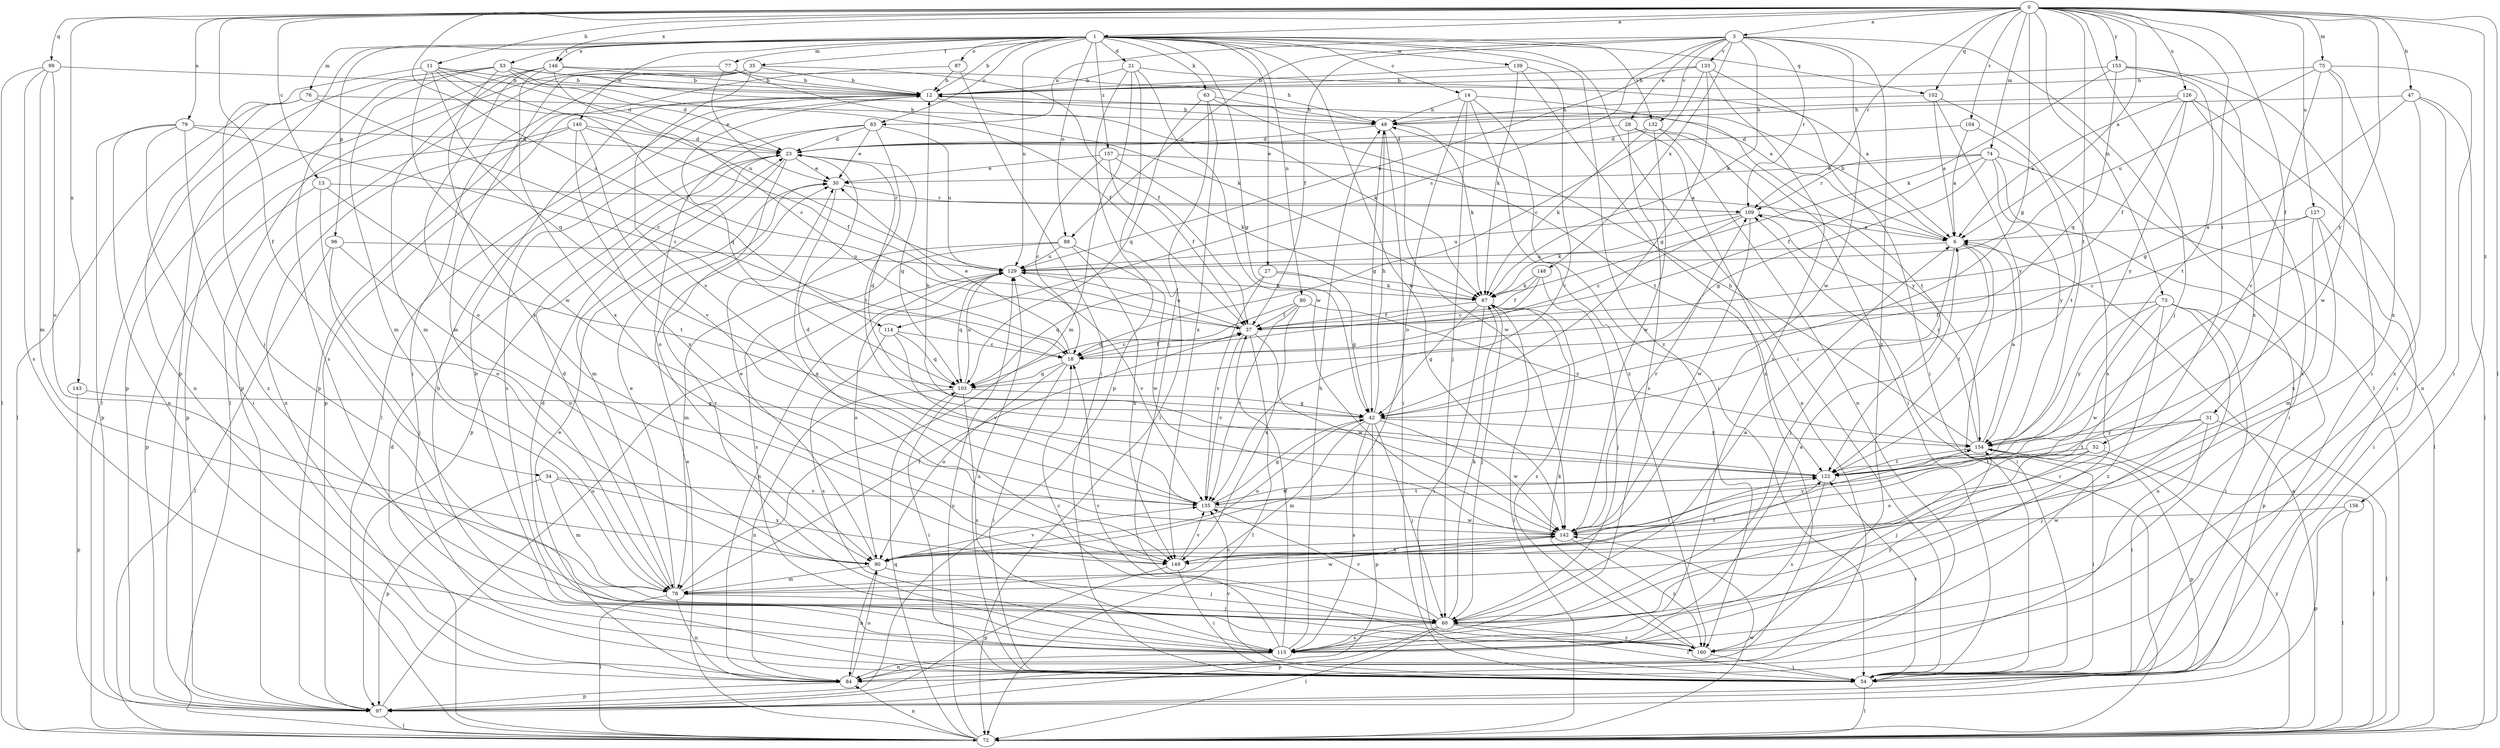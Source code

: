 strict digraph  {
0;
1;
3;
6;
11;
12;
13;
14;
18;
21;
23;
27;
28;
30;
31;
34;
35;
37;
42;
47;
48;
52;
53;
54;
60;
63;
67;
72;
73;
74;
75;
76;
77;
78;
79;
80;
83;
84;
87;
88;
90;
96;
97;
99;
102;
103;
104;
109;
114;
115;
122;
126;
127;
129;
132;
133;
135;
139;
140;
142;
143;
146;
148;
149;
153;
154;
156;
157;
160;
0 -> 1  [label=a];
0 -> 3  [label=a];
0 -> 6  [label=a];
0 -> 11  [label=b];
0 -> 13  [label=c];
0 -> 31  [label=f];
0 -> 34  [label=f];
0 -> 42  [label=g];
0 -> 47  [label=h];
0 -> 52  [label=i];
0 -> 60  [label=j];
0 -> 72  [label=l];
0 -> 73  [label=m];
0 -> 74  [label=m];
0 -> 75  [label=m];
0 -> 79  [label=n];
0 -> 99  [label=q];
0 -> 102  [label=q];
0 -> 104  [label=r];
0 -> 109  [label=r];
0 -> 114  [label=s];
0 -> 122  [label=t];
0 -> 126  [label=u];
0 -> 127  [label=u];
0 -> 143  [label=x];
0 -> 146  [label=x];
0 -> 153  [label=y];
0 -> 154  [label=y];
0 -> 156  [label=z];
1 -> 12  [label=b];
1 -> 14  [label=c];
1 -> 21  [label=d];
1 -> 27  [label=e];
1 -> 35  [label=f];
1 -> 42  [label=g];
1 -> 53  [label=i];
1 -> 54  [label=i];
1 -> 63  [label=k];
1 -> 76  [label=m];
1 -> 77  [label=m];
1 -> 80  [label=n];
1 -> 83  [label=n];
1 -> 87  [label=o];
1 -> 88  [label=o];
1 -> 96  [label=p];
1 -> 97  [label=p];
1 -> 102  [label=q];
1 -> 129  [label=u];
1 -> 132  [label=v];
1 -> 139  [label=w];
1 -> 140  [label=w];
1 -> 142  [label=w];
1 -> 146  [label=x];
1 -> 157  [label=z];
1 -> 160  [label=z];
3 -> 28  [label=e];
3 -> 37  [label=f];
3 -> 67  [label=k];
3 -> 72  [label=l];
3 -> 83  [label=n];
3 -> 88  [label=o];
3 -> 109  [label=r];
3 -> 114  [label=s];
3 -> 132  [label=v];
3 -> 133  [label=v];
3 -> 142  [label=w];
3 -> 148  [label=x];
3 -> 160  [label=z];
6 -> 12  [label=b];
6 -> 54  [label=i];
6 -> 60  [label=j];
6 -> 122  [label=t];
6 -> 129  [label=u];
11 -> 12  [label=b];
11 -> 23  [label=d];
11 -> 37  [label=f];
11 -> 60  [label=j];
11 -> 103  [label=q];
11 -> 129  [label=u];
11 -> 142  [label=w];
12 -> 48  [label=h];
12 -> 67  [label=k];
12 -> 72  [label=l];
12 -> 97  [label=p];
12 -> 103  [label=q];
13 -> 90  [label=o];
13 -> 97  [label=p];
13 -> 109  [label=r];
13 -> 122  [label=t];
14 -> 48  [label=h];
14 -> 54  [label=i];
14 -> 60  [label=j];
14 -> 90  [label=o];
14 -> 122  [label=t];
14 -> 160  [label=z];
18 -> 30  [label=e];
18 -> 37  [label=f];
18 -> 54  [label=i];
18 -> 90  [label=o];
18 -> 103  [label=q];
21 -> 6  [label=a];
21 -> 12  [label=b];
21 -> 60  [label=j];
21 -> 78  [label=m];
21 -> 97  [label=p];
21 -> 142  [label=w];
23 -> 30  [label=e];
23 -> 78  [label=m];
23 -> 97  [label=p];
23 -> 103  [label=q];
23 -> 160  [label=z];
27 -> 42  [label=g];
27 -> 67  [label=k];
27 -> 103  [label=q];
27 -> 135  [label=v];
28 -> 23  [label=d];
28 -> 84  [label=n];
28 -> 115  [label=s];
28 -> 154  [label=y];
30 -> 109  [label=r];
30 -> 149  [label=x];
31 -> 54  [label=i];
31 -> 60  [label=j];
31 -> 72  [label=l];
31 -> 122  [label=t];
31 -> 154  [label=y];
34 -> 78  [label=m];
34 -> 97  [label=p];
34 -> 135  [label=v];
34 -> 149  [label=x];
35 -> 12  [label=b];
35 -> 37  [label=f];
35 -> 54  [label=i];
35 -> 78  [label=m];
35 -> 97  [label=p];
35 -> 135  [label=v];
37 -> 18  [label=c];
37 -> 72  [label=l];
37 -> 129  [label=u];
37 -> 135  [label=v];
37 -> 142  [label=w];
42 -> 23  [label=d];
42 -> 48  [label=h];
42 -> 60  [label=j];
42 -> 78  [label=m];
42 -> 90  [label=o];
42 -> 97  [label=p];
42 -> 115  [label=s];
42 -> 142  [label=w];
42 -> 154  [label=y];
47 -> 42  [label=g];
47 -> 48  [label=h];
47 -> 72  [label=l];
47 -> 84  [label=n];
47 -> 160  [label=z];
48 -> 23  [label=d];
48 -> 42  [label=g];
48 -> 54  [label=i];
48 -> 67  [label=k];
48 -> 142  [label=w];
52 -> 60  [label=j];
52 -> 72  [label=l];
52 -> 90  [label=o];
52 -> 122  [label=t];
53 -> 6  [label=a];
53 -> 12  [label=b];
53 -> 23  [label=d];
53 -> 37  [label=f];
53 -> 72  [label=l];
53 -> 78  [label=m];
53 -> 115  [label=s];
53 -> 149  [label=x];
54 -> 12  [label=b];
54 -> 72  [label=l];
54 -> 122  [label=t];
54 -> 129  [label=u];
54 -> 135  [label=v];
60 -> 6  [label=a];
60 -> 54  [label=i];
60 -> 67  [label=k];
60 -> 72  [label=l];
60 -> 97  [label=p];
60 -> 115  [label=s];
60 -> 135  [label=v];
60 -> 160  [label=z];
63 -> 48  [label=h];
63 -> 72  [label=l];
63 -> 103  [label=q];
63 -> 122  [label=t];
63 -> 149  [label=x];
67 -> 37  [label=f];
67 -> 42  [label=g];
67 -> 54  [label=i];
67 -> 60  [label=j];
67 -> 72  [label=l];
67 -> 160  [label=z];
72 -> 6  [label=a];
72 -> 23  [label=d];
72 -> 30  [label=e];
72 -> 84  [label=n];
72 -> 103  [label=q];
72 -> 109  [label=r];
72 -> 129  [label=u];
72 -> 142  [label=w];
72 -> 154  [label=y];
73 -> 37  [label=f];
73 -> 54  [label=i];
73 -> 84  [label=n];
73 -> 97  [label=p];
73 -> 142  [label=w];
73 -> 154  [label=y];
73 -> 160  [label=z];
74 -> 30  [label=e];
74 -> 37  [label=f];
74 -> 42  [label=g];
74 -> 54  [label=i];
74 -> 72  [label=l];
74 -> 109  [label=r];
74 -> 154  [label=y];
75 -> 12  [label=b];
75 -> 54  [label=i];
75 -> 129  [label=u];
75 -> 135  [label=v];
75 -> 142  [label=w];
75 -> 149  [label=x];
76 -> 18  [label=c];
76 -> 48  [label=h];
76 -> 72  [label=l];
76 -> 84  [label=n];
77 -> 12  [label=b];
77 -> 30  [label=e];
77 -> 67  [label=k];
77 -> 72  [label=l];
78 -> 23  [label=d];
78 -> 30  [label=e];
78 -> 37  [label=f];
78 -> 60  [label=j];
78 -> 72  [label=l];
78 -> 84  [label=n];
78 -> 142  [label=w];
79 -> 18  [label=c];
79 -> 23  [label=d];
79 -> 54  [label=i];
79 -> 84  [label=n];
79 -> 97  [label=p];
79 -> 160  [label=z];
80 -> 37  [label=f];
80 -> 103  [label=q];
80 -> 135  [label=v];
80 -> 149  [label=x];
80 -> 154  [label=y];
83 -> 23  [label=d];
83 -> 30  [label=e];
83 -> 90  [label=o];
83 -> 115  [label=s];
83 -> 122  [label=t];
83 -> 129  [label=u];
84 -> 30  [label=e];
84 -> 90  [label=o];
84 -> 97  [label=p];
87 -> 12  [label=b];
87 -> 54  [label=i];
87 -> 97  [label=p];
88 -> 78  [label=m];
88 -> 115  [label=s];
88 -> 129  [label=u];
88 -> 142  [label=w];
88 -> 149  [label=x];
90 -> 30  [label=e];
90 -> 60  [label=j];
90 -> 78  [label=m];
90 -> 84  [label=n];
90 -> 122  [label=t];
90 -> 135  [label=v];
96 -> 60  [label=j];
96 -> 72  [label=l];
96 -> 90  [label=o];
96 -> 129  [label=u];
97 -> 72  [label=l];
97 -> 129  [label=u];
99 -> 12  [label=b];
99 -> 72  [label=l];
99 -> 78  [label=m];
99 -> 90  [label=o];
99 -> 115  [label=s];
102 -> 6  [label=a];
102 -> 48  [label=h];
102 -> 115  [label=s];
102 -> 154  [label=y];
103 -> 42  [label=g];
103 -> 54  [label=i];
103 -> 84  [label=n];
103 -> 115  [label=s];
103 -> 129  [label=u];
104 -> 6  [label=a];
104 -> 23  [label=d];
104 -> 122  [label=t];
109 -> 6  [label=a];
109 -> 18  [label=c];
109 -> 67  [label=k];
109 -> 129  [label=u];
109 -> 142  [label=w];
114 -> 18  [label=c];
114 -> 103  [label=q];
114 -> 115  [label=s];
114 -> 135  [label=v];
115 -> 6  [label=a];
115 -> 12  [label=b];
115 -> 18  [label=c];
115 -> 23  [label=d];
115 -> 37  [label=f];
115 -> 48  [label=h];
115 -> 84  [label=n];
115 -> 154  [label=y];
122 -> 12  [label=b];
122 -> 115  [label=s];
122 -> 135  [label=v];
126 -> 6  [label=a];
126 -> 37  [label=f];
126 -> 48  [label=h];
126 -> 54  [label=i];
126 -> 115  [label=s];
126 -> 154  [label=y];
127 -> 6  [label=a];
127 -> 18  [label=c];
127 -> 54  [label=i];
127 -> 78  [label=m];
127 -> 149  [label=x];
129 -> 67  [label=k];
129 -> 84  [label=n];
129 -> 90  [label=o];
129 -> 103  [label=q];
129 -> 135  [label=v];
132 -> 23  [label=d];
132 -> 54  [label=i];
132 -> 67  [label=k];
132 -> 84  [label=n];
132 -> 142  [label=w];
133 -> 12  [label=b];
133 -> 18  [label=c];
133 -> 42  [label=g];
133 -> 54  [label=i];
133 -> 115  [label=s];
133 -> 129  [label=u];
135 -> 23  [label=d];
135 -> 42  [label=g];
135 -> 122  [label=t];
135 -> 142  [label=w];
139 -> 12  [label=b];
139 -> 67  [label=k];
139 -> 84  [label=n];
139 -> 135  [label=v];
140 -> 23  [label=d];
140 -> 37  [label=f];
140 -> 84  [label=n];
140 -> 97  [label=p];
140 -> 135  [label=v];
140 -> 149  [label=x];
142 -> 90  [label=o];
142 -> 109  [label=r];
142 -> 149  [label=x];
142 -> 154  [label=y];
142 -> 160  [label=z];
143 -> 42  [label=g];
143 -> 97  [label=p];
146 -> 12  [label=b];
146 -> 18  [label=c];
146 -> 48  [label=h];
146 -> 78  [label=m];
146 -> 90  [label=o];
146 -> 97  [label=p];
146 -> 149  [label=x];
148 -> 18  [label=c];
148 -> 37  [label=f];
148 -> 60  [label=j];
148 -> 67  [label=k];
149 -> 54  [label=i];
149 -> 97  [label=p];
149 -> 122  [label=t];
149 -> 135  [label=v];
153 -> 12  [label=b];
153 -> 54  [label=i];
153 -> 67  [label=k];
153 -> 103  [label=q];
153 -> 122  [label=t];
153 -> 149  [label=x];
154 -> 6  [label=a];
154 -> 48  [label=h];
154 -> 54  [label=i];
154 -> 97  [label=p];
154 -> 109  [label=r];
154 -> 122  [label=t];
156 -> 72  [label=l];
156 -> 97  [label=p];
156 -> 142  [label=w];
157 -> 6  [label=a];
157 -> 18  [label=c];
157 -> 30  [label=e];
157 -> 37  [label=f];
157 -> 67  [label=k];
160 -> 18  [label=c];
160 -> 54  [label=i];
160 -> 67  [label=k];
}
